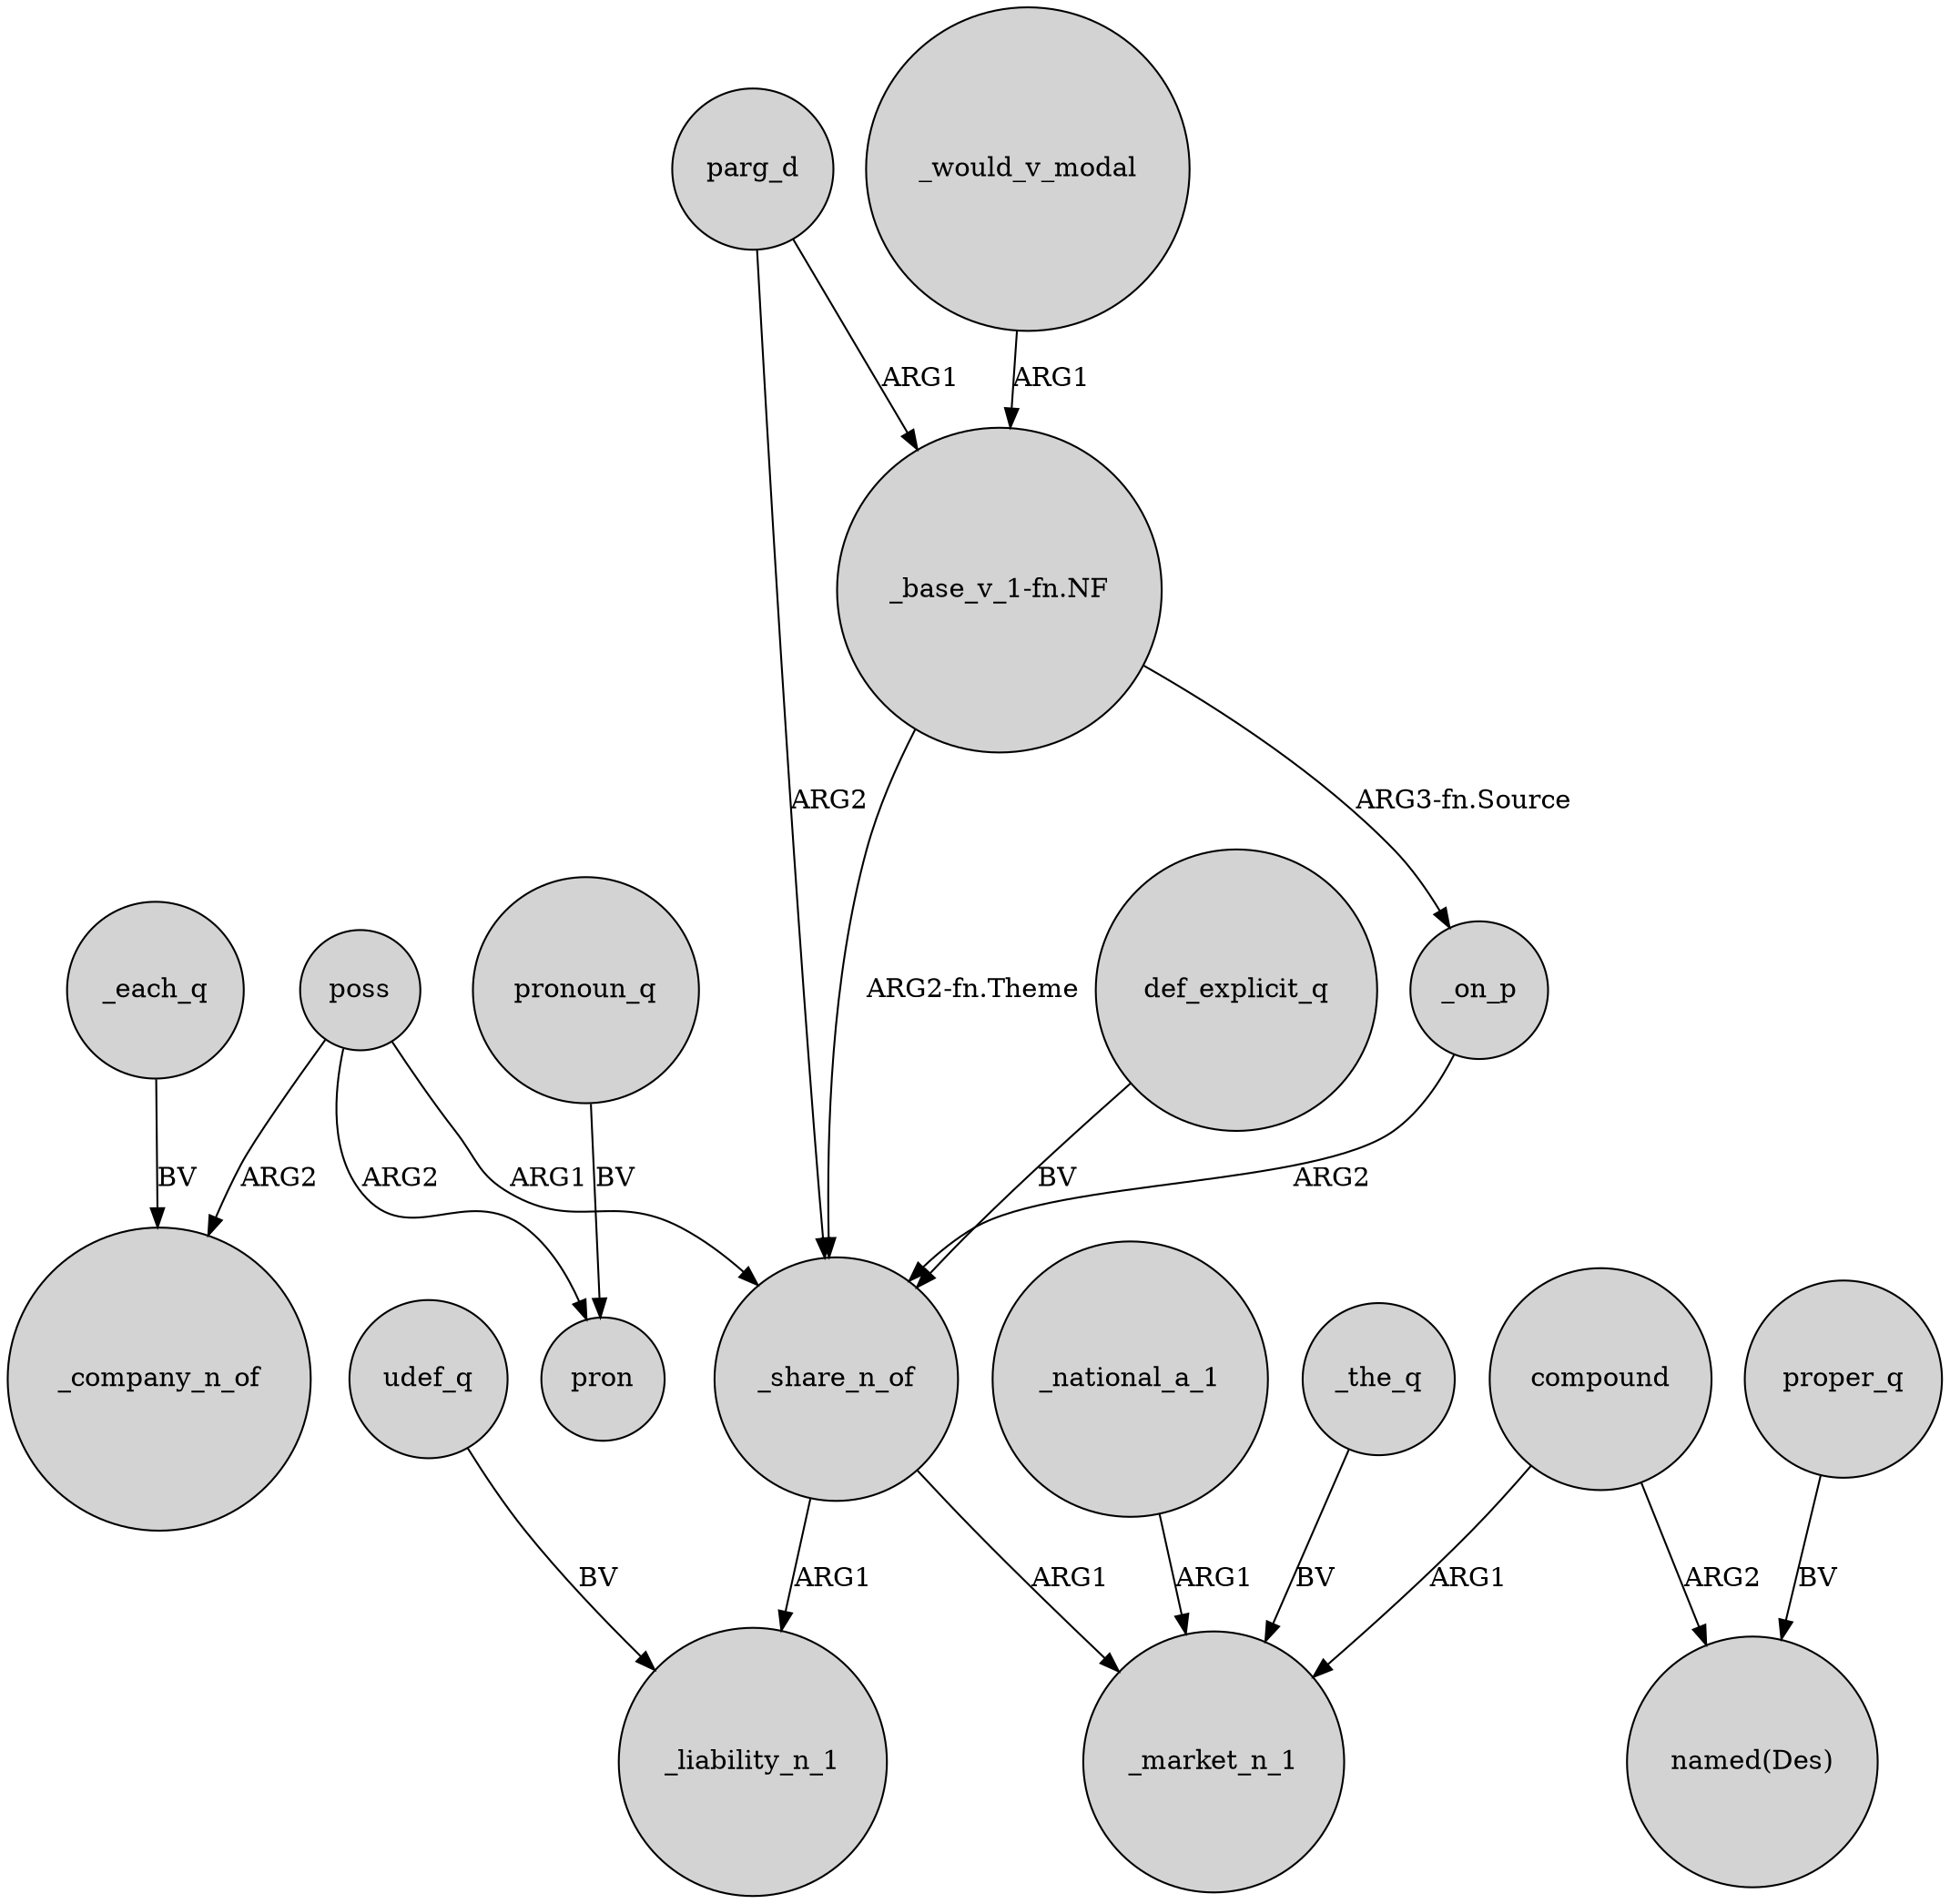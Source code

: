 digraph {
	node [shape=circle style=filled]
	_each_q -> _company_n_of [label=BV]
	udef_q -> _liability_n_1 [label=BV]
	_on_p -> _share_n_of [label=ARG2]
	_share_n_of -> _market_n_1 [label=ARG1]
	poss -> pron [label=ARG2]
	parg_d -> _share_n_of [label=ARG2]
	_national_a_1 -> _market_n_1 [label=ARG1]
	_share_n_of -> _liability_n_1 [label=ARG1]
	compound -> "named(Des)" [label=ARG2]
	"_base_v_1-fn.NF" -> _on_p [label="ARG3-fn.Source"]
	"_base_v_1-fn.NF" -> _share_n_of [label="ARG2-fn.Theme"]
	pronoun_q -> pron [label=BV]
	_would_v_modal -> "_base_v_1-fn.NF" [label=ARG1]
	poss -> _company_n_of [label=ARG2]
	proper_q -> "named(Des)" [label=BV]
	compound -> _market_n_1 [label=ARG1]
	_the_q -> _market_n_1 [label=BV]
	poss -> _share_n_of [label=ARG1]
	def_explicit_q -> _share_n_of [label=BV]
	parg_d -> "_base_v_1-fn.NF" [label=ARG1]
}

